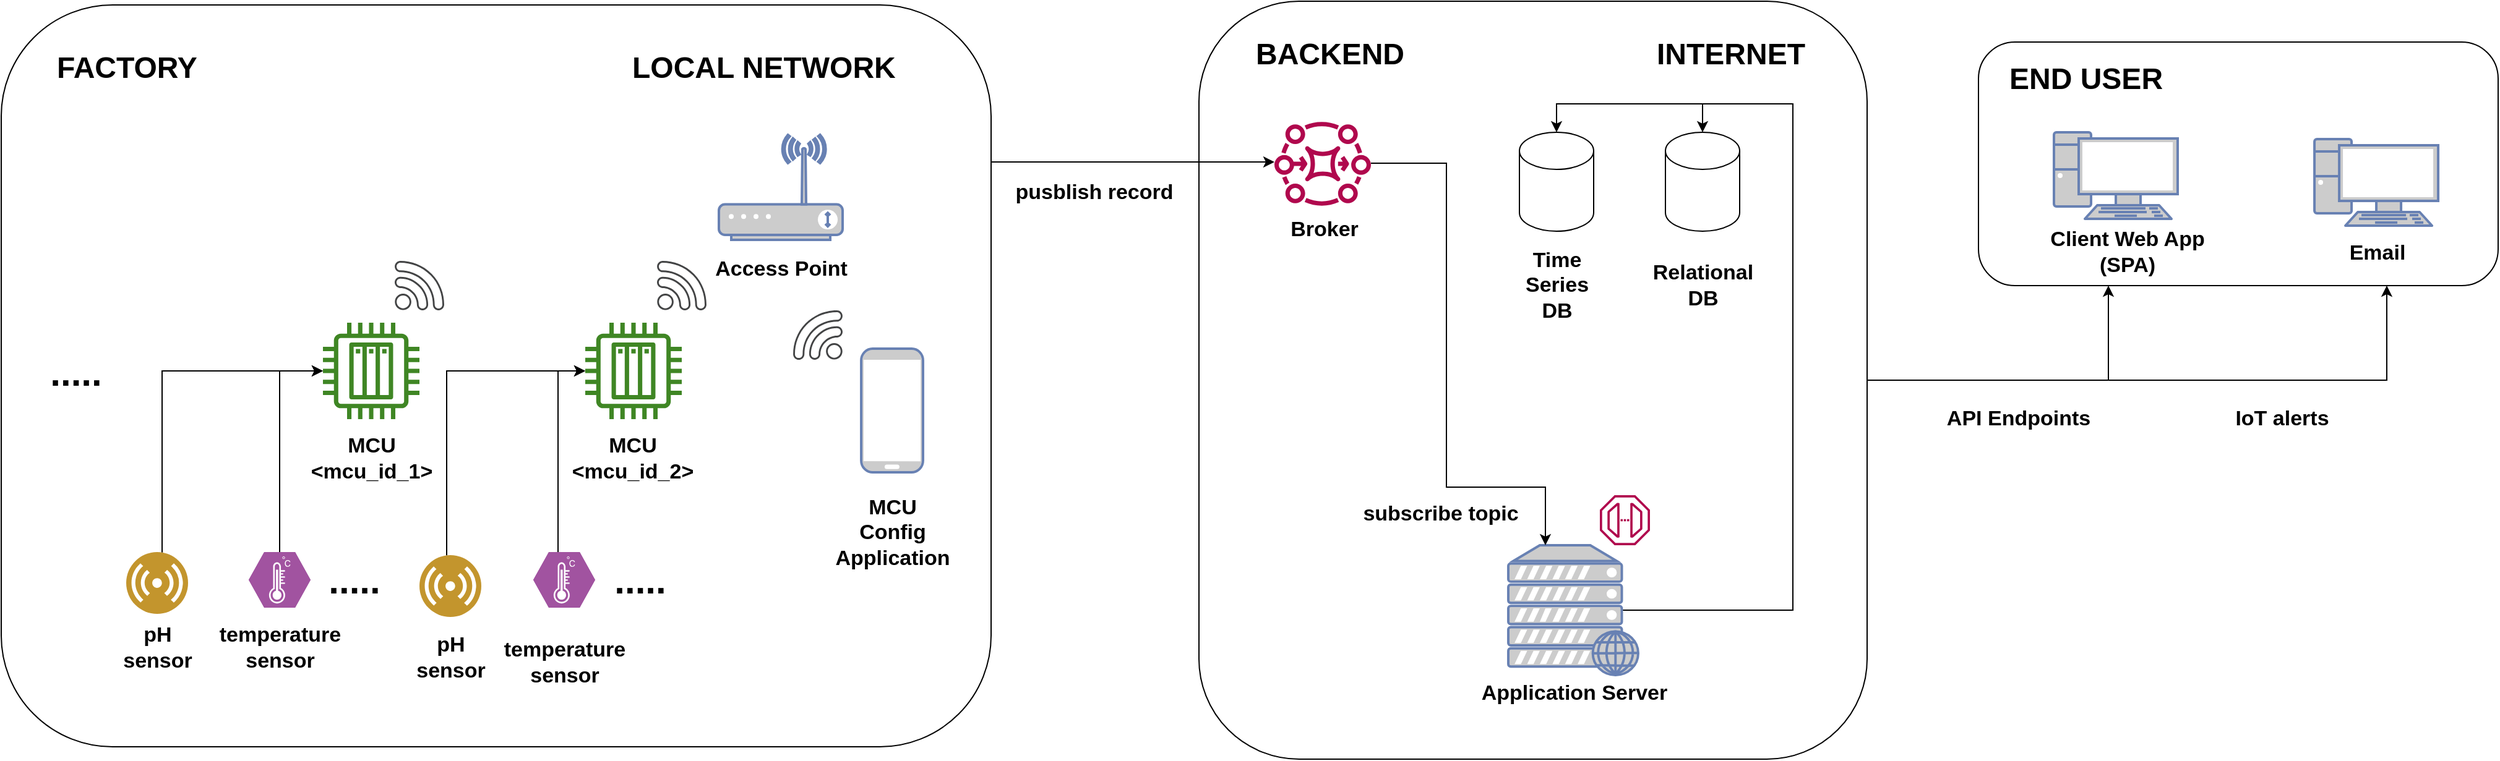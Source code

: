 <mxfile version="21.2.8" type="device">
  <diagram name="Página-1" id="TQwsv-QwIR_RtbSsDTsZ">
    <mxGraphModel dx="2140" dy="1945" grid="1" gridSize="10" guides="1" tooltips="1" connect="1" arrows="1" fold="1" page="1" pageScale="1" pageWidth="827" pageHeight="1169" math="0" shadow="0">
      <root>
        <mxCell id="0" />
        <mxCell id="1" parent="0" />
        <mxCell id="EjSab90w_TXZnPjuYI0I-12" value="" style="rounded=1;whiteSpace=wrap;html=1;" parent="1" vertex="1">
          <mxGeometry x="1080" y="-210" width="420" height="197" as="geometry" />
        </mxCell>
        <mxCell id="EjSab90w_TXZnPjuYI0I-15" style="edgeStyle=orthogonalEdgeStyle;rounded=0;orthogonalLoop=1;jettySize=auto;html=1;entryX=0.25;entryY=1;entryDx=0;entryDy=0;" parent="1" source="7aXKiyDjWXQpWcBIzgzg-5" target="EjSab90w_TXZnPjuYI0I-12" edge="1">
          <mxGeometry relative="1" as="geometry" />
        </mxCell>
        <mxCell id="EjSab90w_TXZnPjuYI0I-19" style="edgeStyle=orthogonalEdgeStyle;rounded=0;orthogonalLoop=1;jettySize=auto;html=1;" parent="1" source="7aXKiyDjWXQpWcBIzgzg-5" target="EjSab90w_TXZnPjuYI0I-12" edge="1">
          <mxGeometry relative="1" as="geometry">
            <Array as="points">
              <mxPoint x="1410" y="63" />
            </Array>
          </mxGeometry>
        </mxCell>
        <mxCell id="7aXKiyDjWXQpWcBIzgzg-5" value="" style="rounded=1;whiteSpace=wrap;html=1;" parent="1" vertex="1">
          <mxGeometry x="450" y="-243" width="540" height="613" as="geometry" />
        </mxCell>
        <mxCell id="85otSiR7oR3CJ1Z73Ftb-13" value="" style="rounded=1;whiteSpace=wrap;html=1;" parent="1" vertex="1">
          <mxGeometry x="-518" y="-240" width="800" height="600" as="geometry" />
        </mxCell>
        <mxCell id="85otSiR7oR3CJ1Z73Ftb-8" value="" style="sketch=0;outlineConnect=0;fontColor=#232F3E;gradientColor=none;fillColor=#3F8624;strokeColor=none;dashed=0;verticalLabelPosition=bottom;verticalAlign=top;align=center;html=1;fontSize=12;fontStyle=0;aspect=fixed;pointerEvents=1;shape=mxgraph.aws4.iot_thing_plc;" parent="1" vertex="1">
          <mxGeometry x="-46" y="17" width="78" height="78" as="geometry" />
        </mxCell>
        <mxCell id="85otSiR7oR3CJ1Z73Ftb-9" value="" style="sketch=0;pointerEvents=1;shadow=0;dashed=0;html=1;strokeColor=none;fillColor=#434445;aspect=fixed;labelPosition=center;verticalLabelPosition=bottom;verticalAlign=top;align=center;outlineConnect=0;shape=mxgraph.vvd.wi_fi;" parent="1" vertex="1">
          <mxGeometry x="12" y="-33" width="40" height="40" as="geometry" />
        </mxCell>
        <mxCell id="85otSiR7oR3CJ1Z73Ftb-20" value="" style="fontColor=#0066CC;verticalAlign=top;verticalLabelPosition=bottom;labelPosition=center;align=center;html=1;outlineConnect=0;fillColor=#CCCCCC;strokeColor=#6881B3;gradientColor=none;gradientDirection=north;strokeWidth=2;shape=mxgraph.networks.pc;" parent="1" vertex="1">
          <mxGeometry x="1141" y="-137" width="100" height="70" as="geometry" />
        </mxCell>
        <mxCell id="EjSab90w_TXZnPjuYI0I-11" style="edgeStyle=orthogonalEdgeStyle;rounded=0;orthogonalLoop=1;jettySize=auto;html=1;entryX=0.5;entryY=0;entryDx=0;entryDy=0;entryPerimeter=0;exitX=0.88;exitY=0.5;exitDx=0;exitDy=0;exitPerimeter=0;" parent="1" source="85otSiR7oR3CJ1Z73Ftb-22" target="EjSab90w_TXZnPjuYI0I-6" edge="1">
          <mxGeometry relative="1" as="geometry">
            <Array as="points">
              <mxPoint x="930" y="250" />
              <mxPoint x="930" y="-160" />
              <mxPoint x="739" y="-160" />
            </Array>
          </mxGeometry>
        </mxCell>
        <mxCell id="7FJGHp9nJsiwAKyI1q9j-7" style="edgeStyle=orthogonalEdgeStyle;rounded=0;orthogonalLoop=1;jettySize=auto;html=1;entryX=0.5;entryY=0;entryDx=0;entryDy=0;entryPerimeter=0;fontSize=17;" parent="1" source="85otSiR7oR3CJ1Z73Ftb-22" target="EjSab90w_TXZnPjuYI0I-7" edge="1">
          <mxGeometry relative="1" as="geometry">
            <Array as="points">
              <mxPoint x="930" y="249" />
              <mxPoint x="930" y="-160" />
              <mxPoint x="857" y="-160" />
            </Array>
          </mxGeometry>
        </mxCell>
        <mxCell id="85otSiR7oR3CJ1Z73Ftb-22" value="" style="fontColor=#0066CC;verticalAlign=top;verticalLabelPosition=bottom;labelPosition=center;align=center;html=1;outlineConnect=0;fillColor=#CCCCCC;strokeColor=#6881B3;gradientColor=none;gradientDirection=north;strokeWidth=2;shape=mxgraph.networks.web_server;" parent="1" vertex="1">
          <mxGeometry x="700" y="197" width="105" height="105" as="geometry" />
        </mxCell>
        <mxCell id="85otSiR7oR3CJ1Z73Ftb-33" style="edgeStyle=orthogonalEdgeStyle;rounded=0;orthogonalLoop=1;jettySize=auto;html=1;exitX=1;exitY=0.367;exitDx=0;exitDy=0;exitPerimeter=0;" parent="1" source="85otSiR7oR3CJ1Z73Ftb-13" target="CyEC8URzv1NyZ5hvIwR2-1" edge="1">
          <mxGeometry relative="1" as="geometry">
            <Array as="points">
              <mxPoint x="440" y="-113" />
              <mxPoint x="440" y="-113" />
            </Array>
            <mxPoint x="320" y="150" as="sourcePoint" />
            <mxPoint x="510" y="150" as="targetPoint" />
          </mxGeometry>
        </mxCell>
        <mxCell id="85otSiR7oR3CJ1Z73Ftb-23" value="" style="fontColor=#0066CC;verticalAlign=top;verticalLabelPosition=bottom;labelPosition=center;align=center;html=1;outlineConnect=0;fillColor=#CCCCCC;strokeColor=#6881B3;gradientColor=none;gradientDirection=north;strokeWidth=2;shape=mxgraph.networks.wireless_modem;" parent="1" vertex="1">
          <mxGeometry x="62" y="-135" width="100" height="85" as="geometry" />
        </mxCell>
        <mxCell id="85otSiR7oR3CJ1Z73Ftb-26" value="" style="sketch=0;outlineConnect=0;fontColor=#232F3E;gradientColor=none;fillColor=#B0084D;strokeColor=none;dashed=0;verticalLabelPosition=bottom;verticalAlign=top;align=center;html=1;fontSize=12;fontStyle=0;aspect=fixed;pointerEvents=1;shape=mxgraph.aws4.endpoint;" parent="1" vertex="1">
          <mxGeometry x="774" y="156.5" width="40.5" height="40.5" as="geometry" />
        </mxCell>
        <mxCell id="85otSiR7oR3CJ1Z73Ftb-27" value="" style="shape=image;html=1;verticalAlign=top;verticalLabelPosition=bottom;labelBackgroundColor=#ffffff;imageAspect=0;aspect=fixed;image=https://cdn1.iconfinder.com/data/icons/ionicons-fill-vol-2/512/logo-react-128.png;fontColor=#3399FF;" parent="1" vertex="1">
          <mxGeometry x="1182.25" y="-129.5" width="37.5" height="37.5" as="geometry" />
        </mxCell>
        <mxCell id="85otSiR7oR3CJ1Z73Ftb-32" value="Client Web App&lt;br style=&quot;font-size: 17px;&quot;&gt;(SPA)" style="text;html=1;align=center;verticalAlign=middle;resizable=0;points=[];autosize=1;strokeColor=none;fillColor=none;fontStyle=1;fontSize=17;" parent="1" vertex="1">
          <mxGeometry x="1125" y="-65.5" width="150" height="50" as="geometry" />
        </mxCell>
        <mxCell id="7SV6o3mAy_ksE376En8C-1" value="&lt;h1&gt;FACTORY&lt;/h1&gt;" style="text;html=1;strokeColor=none;fillColor=none;spacing=5;spacingTop=-20;whiteSpace=wrap;overflow=hidden;rounded=0;" parent="1" vertex="1">
          <mxGeometry x="-478" y="-209.5" width="130" height="46.5" as="geometry" />
        </mxCell>
        <mxCell id="CyEC8URzv1NyZ5hvIwR2-8" style="edgeStyle=orthogonalEdgeStyle;rounded=0;orthogonalLoop=1;jettySize=auto;html=1;" parent="1" source="CyEC8URzv1NyZ5hvIwR2-1" target="85otSiR7oR3CJ1Z73Ftb-22" edge="1">
          <mxGeometry relative="1" as="geometry">
            <Array as="points">
              <mxPoint x="650" y="-112" />
              <mxPoint x="650" y="150" />
              <mxPoint x="730" y="150" />
            </Array>
          </mxGeometry>
        </mxCell>
        <mxCell id="CyEC8URzv1NyZ5hvIwR2-1" value="" style="sketch=0;outlineConnect=0;fontColor=#232F3E;gradientColor=none;fillColor=#B0084D;strokeColor=none;dashed=0;verticalLabelPosition=bottom;verticalAlign=top;align=center;html=1;fontSize=12;fontStyle=0;aspect=fixed;pointerEvents=1;shape=mxgraph.aws4.mq_broker;" parent="1" vertex="1">
          <mxGeometry x="511" y="-151" width="78" height="78" as="geometry" />
        </mxCell>
        <mxCell id="CyEC8URzv1NyZ5hvIwR2-6" value="Broker" style="text;html=1;align=center;verticalAlign=middle;resizable=0;points=[];autosize=1;strokeColor=none;fillColor=none;fontStyle=1;fontSize=17;" parent="1" vertex="1">
          <mxGeometry x="511" y="-73" width="80" height="30" as="geometry" />
        </mxCell>
        <mxCell id="YwVgcbR-qLM1vXkCnMXI-1" value="" style="fontColor=#0066CC;verticalAlign=top;verticalLabelPosition=bottom;labelPosition=center;align=center;html=1;outlineConnect=0;fillColor=#CCCCCC;strokeColor=#6881B3;gradientColor=none;gradientDirection=north;strokeWidth=2;shape=mxgraph.networks.mobile;" parent="1" vertex="1">
          <mxGeometry x="177" y="38" width="50" height="100" as="geometry" />
        </mxCell>
        <mxCell id="YwVgcbR-qLM1vXkCnMXI-2" value="MCU&lt;br&gt;Config &lt;br&gt;Application" style="text;html=1;align=center;verticalAlign=middle;resizable=0;points=[];autosize=1;strokeColor=none;fillColor=none;fontStyle=1;fontSize=17;" parent="1" vertex="1">
          <mxGeometry x="142" y="152" width="120" height="70" as="geometry" />
        </mxCell>
        <mxCell id="YwVgcbR-qLM1vXkCnMXI-5" value="" style="sketch=0;pointerEvents=1;shadow=0;dashed=0;html=1;strokeColor=none;fillColor=#434445;aspect=fixed;labelPosition=center;verticalLabelPosition=bottom;verticalAlign=top;align=center;outlineConnect=0;shape=mxgraph.vvd.wi_fi;flipH=1;" parent="1" vertex="1">
          <mxGeometry x="122" y="7" width="40" height="40" as="geometry" />
        </mxCell>
        <mxCell id="YwVgcbR-qLM1vXkCnMXI-7" value="subscribe topic" style="text;html=1;align=center;verticalAlign=middle;resizable=0;points=[];autosize=1;strokeColor=none;fillColor=none;fontStyle=1;fontSize=17;" parent="1" vertex="1">
          <mxGeometry x="570" y="156.5" width="150" height="30" as="geometry" />
        </mxCell>
        <mxCell id="7aXKiyDjWXQpWcBIzgzg-1" value="Application Server" style="text;html=1;align=center;verticalAlign=middle;resizable=0;points=[];autosize=1;strokeColor=none;fillColor=none;fontStyle=1;fontSize=17;" parent="1" vertex="1">
          <mxGeometry x="667.5" y="302" width="170" height="30" as="geometry" />
        </mxCell>
        <mxCell id="7aXKiyDjWXQpWcBIzgzg-3" value="Access Point" style="text;html=1;align=center;verticalAlign=middle;resizable=0;points=[];autosize=1;strokeColor=none;fillColor=none;fontStyle=1;fontSize=17;" parent="1" vertex="1">
          <mxGeometry x="47" y="-41.5" width="130" height="30" as="geometry" />
        </mxCell>
        <mxCell id="7aXKiyDjWXQpWcBIzgzg-6" value="&lt;h1&gt;BACKEND&lt;/h1&gt;" style="text;html=1;strokeColor=none;fillColor=none;spacing=5;spacingTop=-20;whiteSpace=wrap;overflow=hidden;rounded=0;" parent="1" vertex="1">
          <mxGeometry x="491.25" y="-220" width="128.75" height="41" as="geometry" />
        </mxCell>
        <mxCell id="7aXKiyDjWXQpWcBIzgzg-8" value="pusblish record" style="text;html=1;align=center;verticalAlign=middle;resizable=0;points=[];autosize=1;strokeColor=none;fillColor=none;fontStyle=1;fontSize=17;" parent="1" vertex="1">
          <mxGeometry x="290" y="-103" width="150" height="30" as="geometry" />
        </mxCell>
        <mxCell id="7aXKiyDjWXQpWcBIzgzg-14" value="Relational&lt;br&gt;DB" style="text;html=1;align=center;verticalAlign=middle;resizable=0;points=[];autosize=1;strokeColor=none;fillColor=none;fontStyle=1;fontSize=17;" parent="1" vertex="1">
          <mxGeometry x="807" y="-38" width="100" height="50" as="geometry" />
        </mxCell>
        <mxCell id="EjSab90w_TXZnPjuYI0I-2" value="Time &lt;br&gt;Series &lt;br&gt;DB" style="text;html=1;align=center;verticalAlign=middle;resizable=0;points=[];autosize=1;strokeColor=none;fillColor=none;fontStyle=1;fontSize=17;" parent="1" vertex="1">
          <mxGeometry x="704" y="-48" width="70" height="70" as="geometry" />
        </mxCell>
        <mxCell id="EjSab90w_TXZnPjuYI0I-6" value="" style="shape=cylinder3;whiteSpace=wrap;html=1;boundedLbl=1;backgroundOutline=1;size=15;fontSize=20;" parent="1" vertex="1">
          <mxGeometry x="709" y="-137" width="60" height="80" as="geometry" />
        </mxCell>
        <mxCell id="EjSab90w_TXZnPjuYI0I-7" value="" style="shape=cylinder3;whiteSpace=wrap;html=1;boundedLbl=1;backgroundOutline=1;size=15;fontSize=20;" parent="1" vertex="1">
          <mxGeometry x="827" y="-137" width="60" height="80" as="geometry" />
        </mxCell>
        <mxCell id="EjSab90w_TXZnPjuYI0I-18" value="API Endpoints" style="text;html=1;align=center;verticalAlign=middle;resizable=0;points=[];autosize=1;strokeColor=none;fillColor=none;fontStyle=1;fontSize=17;" parent="1" vertex="1">
          <mxGeometry x="1042.25" y="80" width="140" height="30" as="geometry" />
        </mxCell>
        <mxCell id="EjSab90w_TXZnPjuYI0I-21" value="IoT alerts" style="text;html=1;align=center;verticalAlign=middle;resizable=0;points=[];autosize=1;strokeColor=none;fillColor=none;fontStyle=1;fontSize=17;" parent="1" vertex="1">
          <mxGeometry x="1275" y="80" width="100" height="30" as="geometry" />
        </mxCell>
        <mxCell id="EjSab90w_TXZnPjuYI0I-24" value="" style="sketch=0;outlineConnect=0;fontColor=#232F3E;gradientColor=none;fillColor=#3F8624;strokeColor=none;dashed=0;verticalLabelPosition=bottom;verticalAlign=top;align=center;html=1;fontSize=12;fontStyle=0;aspect=fixed;pointerEvents=1;shape=mxgraph.aws4.iot_thing_plc;" parent="1" vertex="1">
          <mxGeometry x="-258" y="17" width="78" height="78" as="geometry" />
        </mxCell>
        <mxCell id="EjSab90w_TXZnPjuYI0I-25" value="MCU&lt;br style=&quot;font-size: 17px;&quot;&gt;&amp;lt;mcu_id_1&amp;gt;" style="text;html=1;align=center;verticalAlign=middle;resizable=0;points=[];autosize=1;strokeColor=none;fillColor=none;fontStyle=1;fontSize=17;" parent="1" vertex="1">
          <mxGeometry x="-279" y="102" width="120" height="50" as="geometry" />
        </mxCell>
        <mxCell id="EjSab90w_TXZnPjuYI0I-26" value="" style="sketch=0;pointerEvents=1;shadow=0;dashed=0;html=1;strokeColor=none;fillColor=#434445;aspect=fixed;labelPosition=center;verticalLabelPosition=bottom;verticalAlign=top;align=center;outlineConnect=0;shape=mxgraph.vvd.wi_fi;" parent="1" vertex="1">
          <mxGeometry x="-200" y="-33" width="40" height="40" as="geometry" />
        </mxCell>
        <mxCell id="EjSab90w_TXZnPjuYI0I-27" value="MCU&lt;br style=&quot;font-size: 17px;&quot;&gt;&amp;lt;mcu_id_2&amp;gt;" style="text;html=1;align=center;verticalAlign=middle;resizable=0;points=[];autosize=1;strokeColor=none;fillColor=none;fontStyle=1;fontSize=17;" parent="1" vertex="1">
          <mxGeometry x="-68" y="102" width="120" height="50" as="geometry" />
        </mxCell>
        <mxCell id="7FJGHp9nJsiwAKyI1q9j-8" style="edgeStyle=orthogonalEdgeStyle;rounded=0;orthogonalLoop=1;jettySize=auto;html=1;fontSize=17;" parent="1" source="EjSab90w_TXZnPjuYI0I-28" target="EjSab90w_TXZnPjuYI0I-24" edge="1">
          <mxGeometry relative="1" as="geometry">
            <Array as="points">
              <mxPoint x="-293" y="56" />
            </Array>
          </mxGeometry>
        </mxCell>
        <mxCell id="EjSab90w_TXZnPjuYI0I-28" value="" style="verticalLabelPosition=bottom;sketch=0;html=1;fillColor=#A153A0;strokeColor=#ffffff;verticalAlign=top;align=center;points=[[0,0.5,0],[0.125,0.25,0],[0.25,0,0],[0.5,0,0],[0.75,0,0],[0.875,0.25,0],[1,0.5,0],[0.875,0.75,0],[0.75,1,0],[0.5,1,0],[0.125,0.75,0]];pointerEvents=1;shape=mxgraph.cisco_safe.compositeIcon;bgIcon=mxgraph.cisco_safe.design.blank_device;resIcon=mxgraph.cisco_safe.design.sensor;" parent="1" vertex="1">
          <mxGeometry x="-318" y="202.5" width="50" height="45" as="geometry" />
        </mxCell>
        <mxCell id="EjSab90w_TXZnPjuYI0I-33" style="edgeStyle=orthogonalEdgeStyle;rounded=0;orthogonalLoop=1;jettySize=auto;html=1;" parent="1" source="EjSab90w_TXZnPjuYI0I-31" target="85otSiR7oR3CJ1Z73Ftb-8" edge="1">
          <mxGeometry relative="1" as="geometry">
            <Array as="points">
              <mxPoint x="-68" y="224" />
              <mxPoint x="-68" y="56" />
            </Array>
          </mxGeometry>
        </mxCell>
        <mxCell id="EjSab90w_TXZnPjuYI0I-31" value="" style="verticalLabelPosition=bottom;sketch=0;html=1;fillColor=#A153A0;strokeColor=#ffffff;verticalAlign=top;align=center;points=[[0,0.5,0],[0.125,0.25,0],[0.25,0,0],[0.5,0,0],[0.75,0,0],[0.875,0.25,0],[1,0.5,0],[0.875,0.75,0],[0.75,1,0],[0.5,1,0],[0.125,0.75,0]];pointerEvents=1;shape=mxgraph.cisco_safe.compositeIcon;bgIcon=mxgraph.cisco_safe.design.blank_device;resIcon=mxgraph.cisco_safe.design.sensor;" parent="1" vertex="1">
          <mxGeometry x="-88" y="202.5" width="50" height="45" as="geometry" />
        </mxCell>
        <mxCell id="EjSab90w_TXZnPjuYI0I-35" style="edgeStyle=orthogonalEdgeStyle;rounded=0;orthogonalLoop=1;jettySize=auto;html=1;" parent="1" source="EjSab90w_TXZnPjuYI0I-34" target="EjSab90w_TXZnPjuYI0I-24" edge="1">
          <mxGeometry relative="1" as="geometry">
            <Array as="points">
              <mxPoint x="-388" y="56" />
            </Array>
          </mxGeometry>
        </mxCell>
        <mxCell id="EjSab90w_TXZnPjuYI0I-34" value="" style="aspect=fixed;perimeter=ellipsePerimeter;html=1;align=center;shadow=0;dashed=0;fontColor=#4277BB;labelBackgroundColor=#ffffff;fontSize=12;spacingTop=3;image;image=img/lib/ibm/users/sensor.svg;" parent="1" vertex="1">
          <mxGeometry x="-417" y="202.5" width="50" height="50" as="geometry" />
        </mxCell>
        <mxCell id="EjSab90w_TXZnPjuYI0I-38" value="" style="aspect=fixed;perimeter=ellipsePerimeter;html=1;align=center;shadow=0;dashed=0;fontColor=#4277BB;labelBackgroundColor=#ffffff;fontSize=12;spacingTop=3;image;image=img/lib/ibm/users/sensor.svg;" parent="1" vertex="1">
          <mxGeometry x="-180" y="205" width="50" height="50" as="geometry" />
        </mxCell>
        <mxCell id="EjSab90w_TXZnPjuYI0I-39" style="edgeStyle=orthogonalEdgeStyle;rounded=0;orthogonalLoop=1;jettySize=auto;html=1;" parent="1" source="EjSab90w_TXZnPjuYI0I-38" target="85otSiR7oR3CJ1Z73Ftb-8" edge="1">
          <mxGeometry relative="1" as="geometry">
            <mxPoint x="-40" y="56" as="targetPoint" />
            <Array as="points">
              <mxPoint x="-158" y="56" />
            </Array>
          </mxGeometry>
        </mxCell>
        <mxCell id="EjSab90w_TXZnPjuYI0I-40" value="&lt;font style=&quot;font-size: 30px;&quot;&gt;.....&lt;/font&gt;" style="text;html=1;align=center;verticalAlign=middle;resizable=0;points=[];autosize=1;strokeColor=none;fillColor=none;fontStyle=1" parent="1" vertex="1">
          <mxGeometry x="-493" y="32" width="70" height="50" as="geometry" />
        </mxCell>
        <mxCell id="EjSab90w_TXZnPjuYI0I-41" value="pH &lt;br&gt;sensor" style="text;html=1;align=center;verticalAlign=middle;resizable=0;points=[];autosize=1;strokeColor=none;fillColor=none;fontStyle=1;fontSize=17;" parent="1" vertex="1">
          <mxGeometry x="-432" y="255" width="80" height="50" as="geometry" />
        </mxCell>
        <mxCell id="EjSab90w_TXZnPjuYI0I-42" value="temperature&lt;br&gt;sensor" style="text;html=1;align=center;verticalAlign=middle;resizable=0;points=[];autosize=1;strokeColor=none;fillColor=none;fontStyle=1;fontSize=17;" parent="1" vertex="1">
          <mxGeometry x="-353" y="255" width="120" height="50" as="geometry" />
        </mxCell>
        <mxCell id="EjSab90w_TXZnPjuYI0I-45" value="&lt;font style=&quot;font-size: 30px;&quot;&gt;.....&lt;/font&gt;" style="text;html=1;align=center;verticalAlign=middle;resizable=0;points=[];autosize=1;strokeColor=none;fillColor=none;fontStyle=1" parent="1" vertex="1">
          <mxGeometry x="-37" y="200" width="70" height="50" as="geometry" />
        </mxCell>
        <mxCell id="EjSab90w_TXZnPjuYI0I-46" value="&lt;font style=&quot;font-size: 30px;&quot;&gt;.....&lt;/font&gt;" style="text;html=1;align=center;verticalAlign=middle;resizable=0;points=[];autosize=1;strokeColor=none;fillColor=none;fontStyle=1" parent="1" vertex="1">
          <mxGeometry x="-268" y="200" width="70" height="50" as="geometry" />
        </mxCell>
        <mxCell id="EjSab90w_TXZnPjuYI0I-57" value="Email" style="text;html=1;align=center;verticalAlign=middle;resizable=0;points=[];autosize=1;strokeColor=none;fillColor=none;fontStyle=1;fontSize=17;" parent="1" vertex="1">
          <mxGeometry x="1366.54" y="-54" width="70" height="30" as="geometry" />
        </mxCell>
        <mxCell id="AmbGJb3VfvdMUqlQz4Fb-1" value="" style="fontColor=#0066CC;verticalAlign=top;verticalLabelPosition=bottom;labelPosition=center;align=center;html=1;outlineConnect=0;fillColor=#CCCCCC;strokeColor=#6881B3;gradientColor=none;gradientDirection=north;strokeWidth=2;shape=mxgraph.networks.pc;" vertex="1" parent="1">
          <mxGeometry x="1351.54" y="-131.5" width="100" height="70" as="geometry" />
        </mxCell>
        <mxCell id="AmbGJb3VfvdMUqlQz4Fb-2" value="&lt;h1&gt;LOCAL NETWORK&lt;/h1&gt;" style="text;html=1;strokeColor=none;fillColor=none;spacing=5;spacingTop=-20;whiteSpace=wrap;overflow=hidden;rounded=0;" vertex="1" parent="1">
          <mxGeometry x="-13" y="-209.5" width="240" height="46.5" as="geometry" />
        </mxCell>
        <mxCell id="AmbGJb3VfvdMUqlQz4Fb-3" value="&lt;h1&gt;INTERNET&lt;/h1&gt;" style="text;html=1;strokeColor=none;fillColor=none;spacing=5;spacingTop=-20;whiteSpace=wrap;overflow=hidden;rounded=0;" vertex="1" parent="1">
          <mxGeometry x="814.5" y="-220" width="130" height="41" as="geometry" />
        </mxCell>
        <mxCell id="AmbGJb3VfvdMUqlQz4Fb-6" value="&lt;h1&gt;END USER&lt;/h1&gt;" style="text;html=1;strokeColor=none;fillColor=none;spacing=5;spacingTop=-20;whiteSpace=wrap;overflow=hidden;rounded=0;" vertex="1" parent="1">
          <mxGeometry x="1100" y="-200" width="155" height="41" as="geometry" />
        </mxCell>
        <mxCell id="AmbGJb3VfvdMUqlQz4Fb-7" value="pH &lt;br&gt;sensor" style="text;html=1;align=center;verticalAlign=middle;resizable=0;points=[];autosize=1;strokeColor=none;fillColor=none;fontStyle=1;fontSize=17;" vertex="1" parent="1">
          <mxGeometry x="-195" y="262.5" width="80" height="50" as="geometry" />
        </mxCell>
        <mxCell id="AmbGJb3VfvdMUqlQz4Fb-8" value="temperature&lt;br&gt;sensor" style="text;html=1;align=center;verticalAlign=middle;resizable=0;points=[];autosize=1;strokeColor=none;fillColor=none;fontStyle=1;fontSize=17;" vertex="1" parent="1">
          <mxGeometry x="-123" y="266.5" width="120" height="50" as="geometry" />
        </mxCell>
      </root>
    </mxGraphModel>
  </diagram>
</mxfile>
